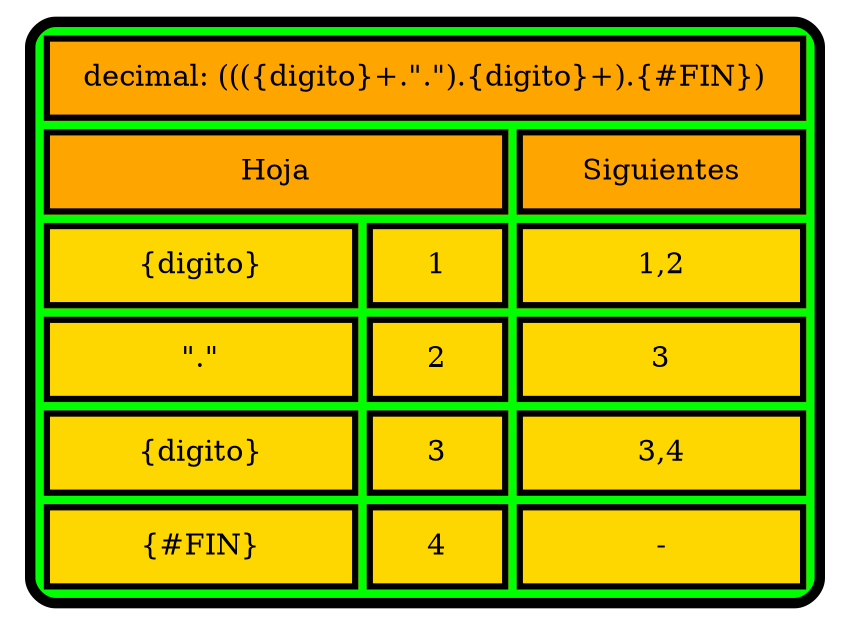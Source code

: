 digraph G { 
  label=<
 <TABLE border="5" cellspacing="4" cellpadding="10" style="rounded" bgcolor="green" gradientangle="315">
<TR>
<TD border="3"  colspan="4" bgcolor="orange">decimal: ((({digito}+.".").{digito}+).{#FIN})</TD>
</TR><TR>
<TD border="3"  colspan="2" bgcolor="orange">Hoja</TD>
<TD border="3"  colspan="2" bgcolor="orange">Siguientes</TD>
</TR><TR>
<TD border="3"  bgcolor="gold">{digito}</TD>
<TD border="3"  bgcolor="gold">1</TD>
<TD border="3"  colspan="2" bgcolor="gold">1,2</TD>
</TR><TR>
<TD border="3"  bgcolor="gold">"."</TD>
<TD border="3"  bgcolor="gold">2</TD>
<TD border="3"  colspan="2" bgcolor="gold">3</TD>
</TR><TR>
<TD border="3"  bgcolor="gold">{digito}</TD>
<TD border="3"  bgcolor="gold">3</TD>
<TD border="3"  colspan="2" bgcolor="gold">3,4</TD>
</TR><TR>
<TD border="3"  bgcolor="gold">{#FIN}</TD>
<TD border="3"  bgcolor="gold">4</TD>
<TD border="3"  colspan="2" bgcolor="gold">-</TD>
</TR></TABLE>>


}